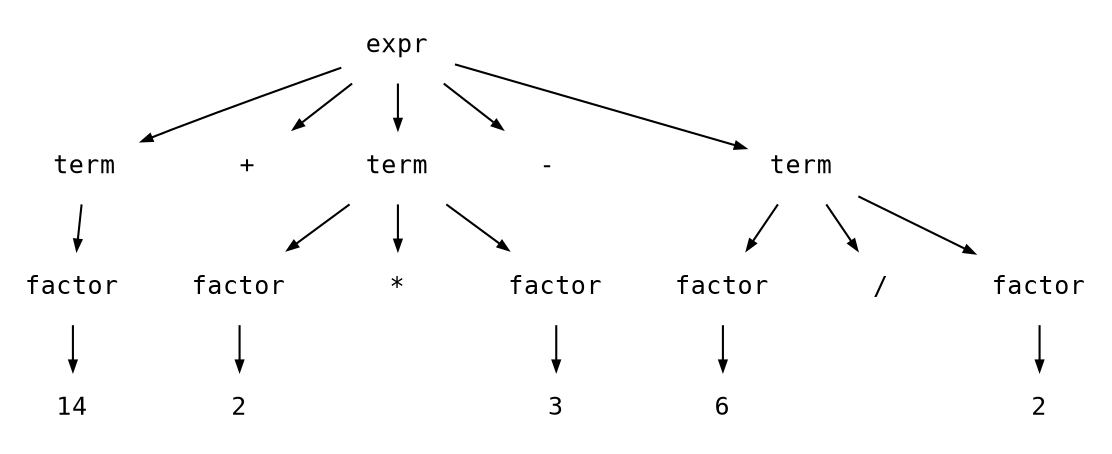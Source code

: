digraph astgraph{
    node [shape=none, fontsize=12, fontname="Courier", hright=.1];
    ranksep=.3;
    edge [arrowsize=.5]        
    node1 [label="expr"]
    node2 [label="term"]
    node1 -> node2
    node3 [label="+"]
    node1 -> node3
    node4 [label="term"]
    node1 -> node4
    node5 [label="-"]
    node1 -> node5
    node6 [label="term"]
    node1 -> node6
    node7 [label="factor"]
    node2 -> node7
    node8 [label="factor"]
    node4 -> node8
    node9 [label="*"]
    node4 -> node9
    node10 [label="factor"]
    node4 -> node10
    node11 [label="factor"]
    node6 -> node11
    node12 [label="/"]
    node6 -> node12
    node13 [label="factor"]
    node6 -> node13
    node14 [label="14"]
    node7 -> node14
    node15 [label="2"]
    node8 -> node15
    node16 [label="3"]
    node10 -> node16
    node17 [label="6"]
    node11 -> node17
    node18 [label="2"]
    node13 -> node18
}
